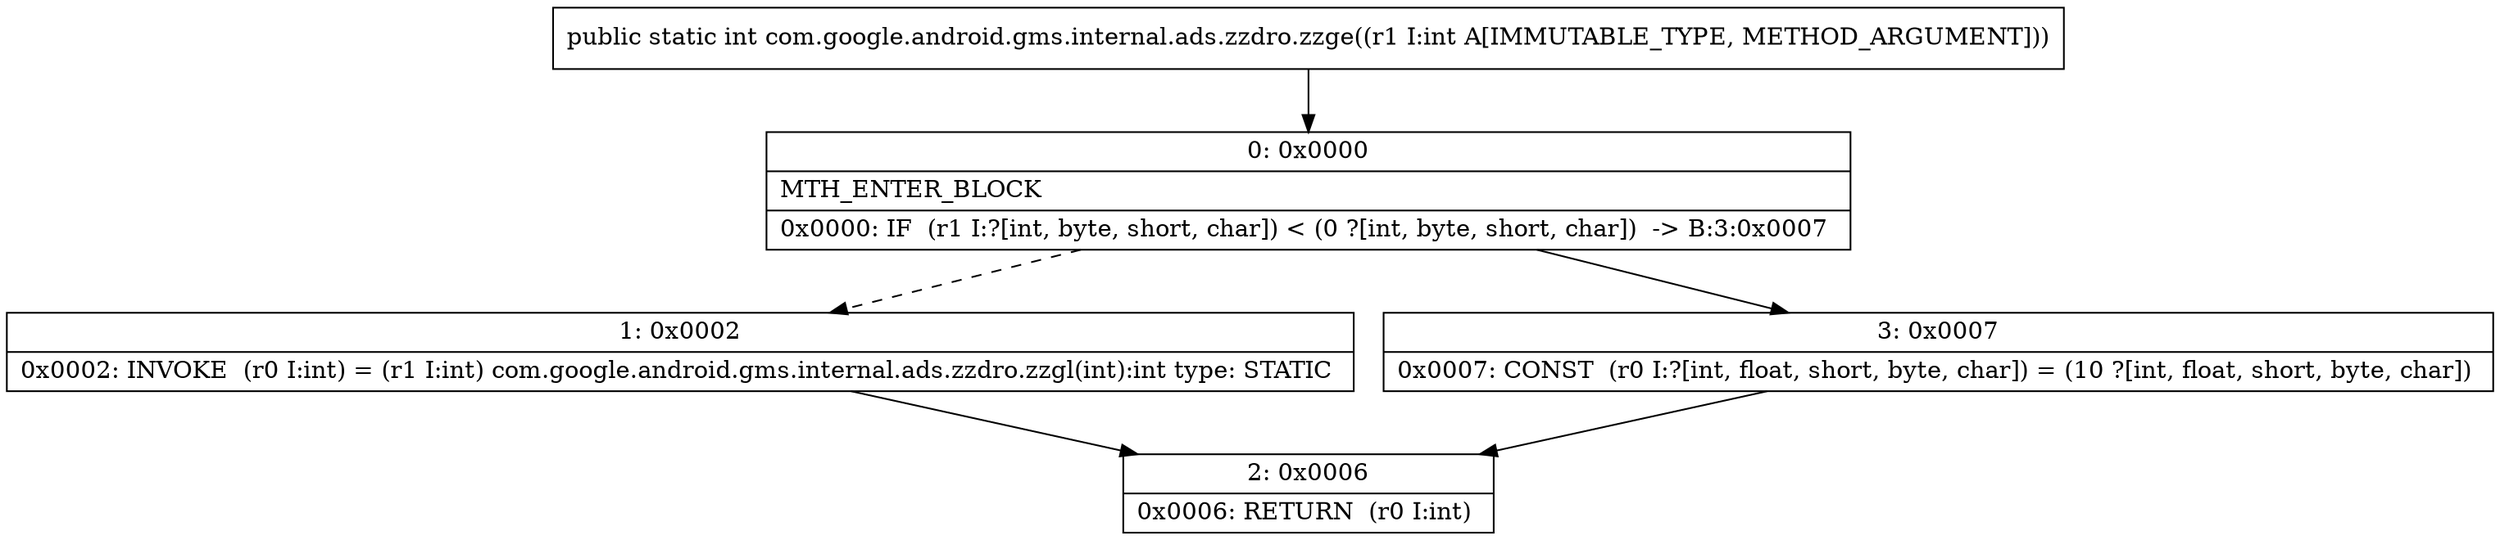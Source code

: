 digraph "CFG forcom.google.android.gms.internal.ads.zzdro.zzge(I)I" {
Node_0 [shape=record,label="{0\:\ 0x0000|MTH_ENTER_BLOCK\l|0x0000: IF  (r1 I:?[int, byte, short, char]) \< (0 ?[int, byte, short, char])  \-\> B:3:0x0007 \l}"];
Node_1 [shape=record,label="{1\:\ 0x0002|0x0002: INVOKE  (r0 I:int) = (r1 I:int) com.google.android.gms.internal.ads.zzdro.zzgl(int):int type: STATIC \l}"];
Node_2 [shape=record,label="{2\:\ 0x0006|0x0006: RETURN  (r0 I:int) \l}"];
Node_3 [shape=record,label="{3\:\ 0x0007|0x0007: CONST  (r0 I:?[int, float, short, byte, char]) = (10 ?[int, float, short, byte, char]) \l}"];
MethodNode[shape=record,label="{public static int com.google.android.gms.internal.ads.zzdro.zzge((r1 I:int A[IMMUTABLE_TYPE, METHOD_ARGUMENT])) }"];
MethodNode -> Node_0;
Node_0 -> Node_1[style=dashed];
Node_0 -> Node_3;
Node_1 -> Node_2;
Node_3 -> Node_2;
}


